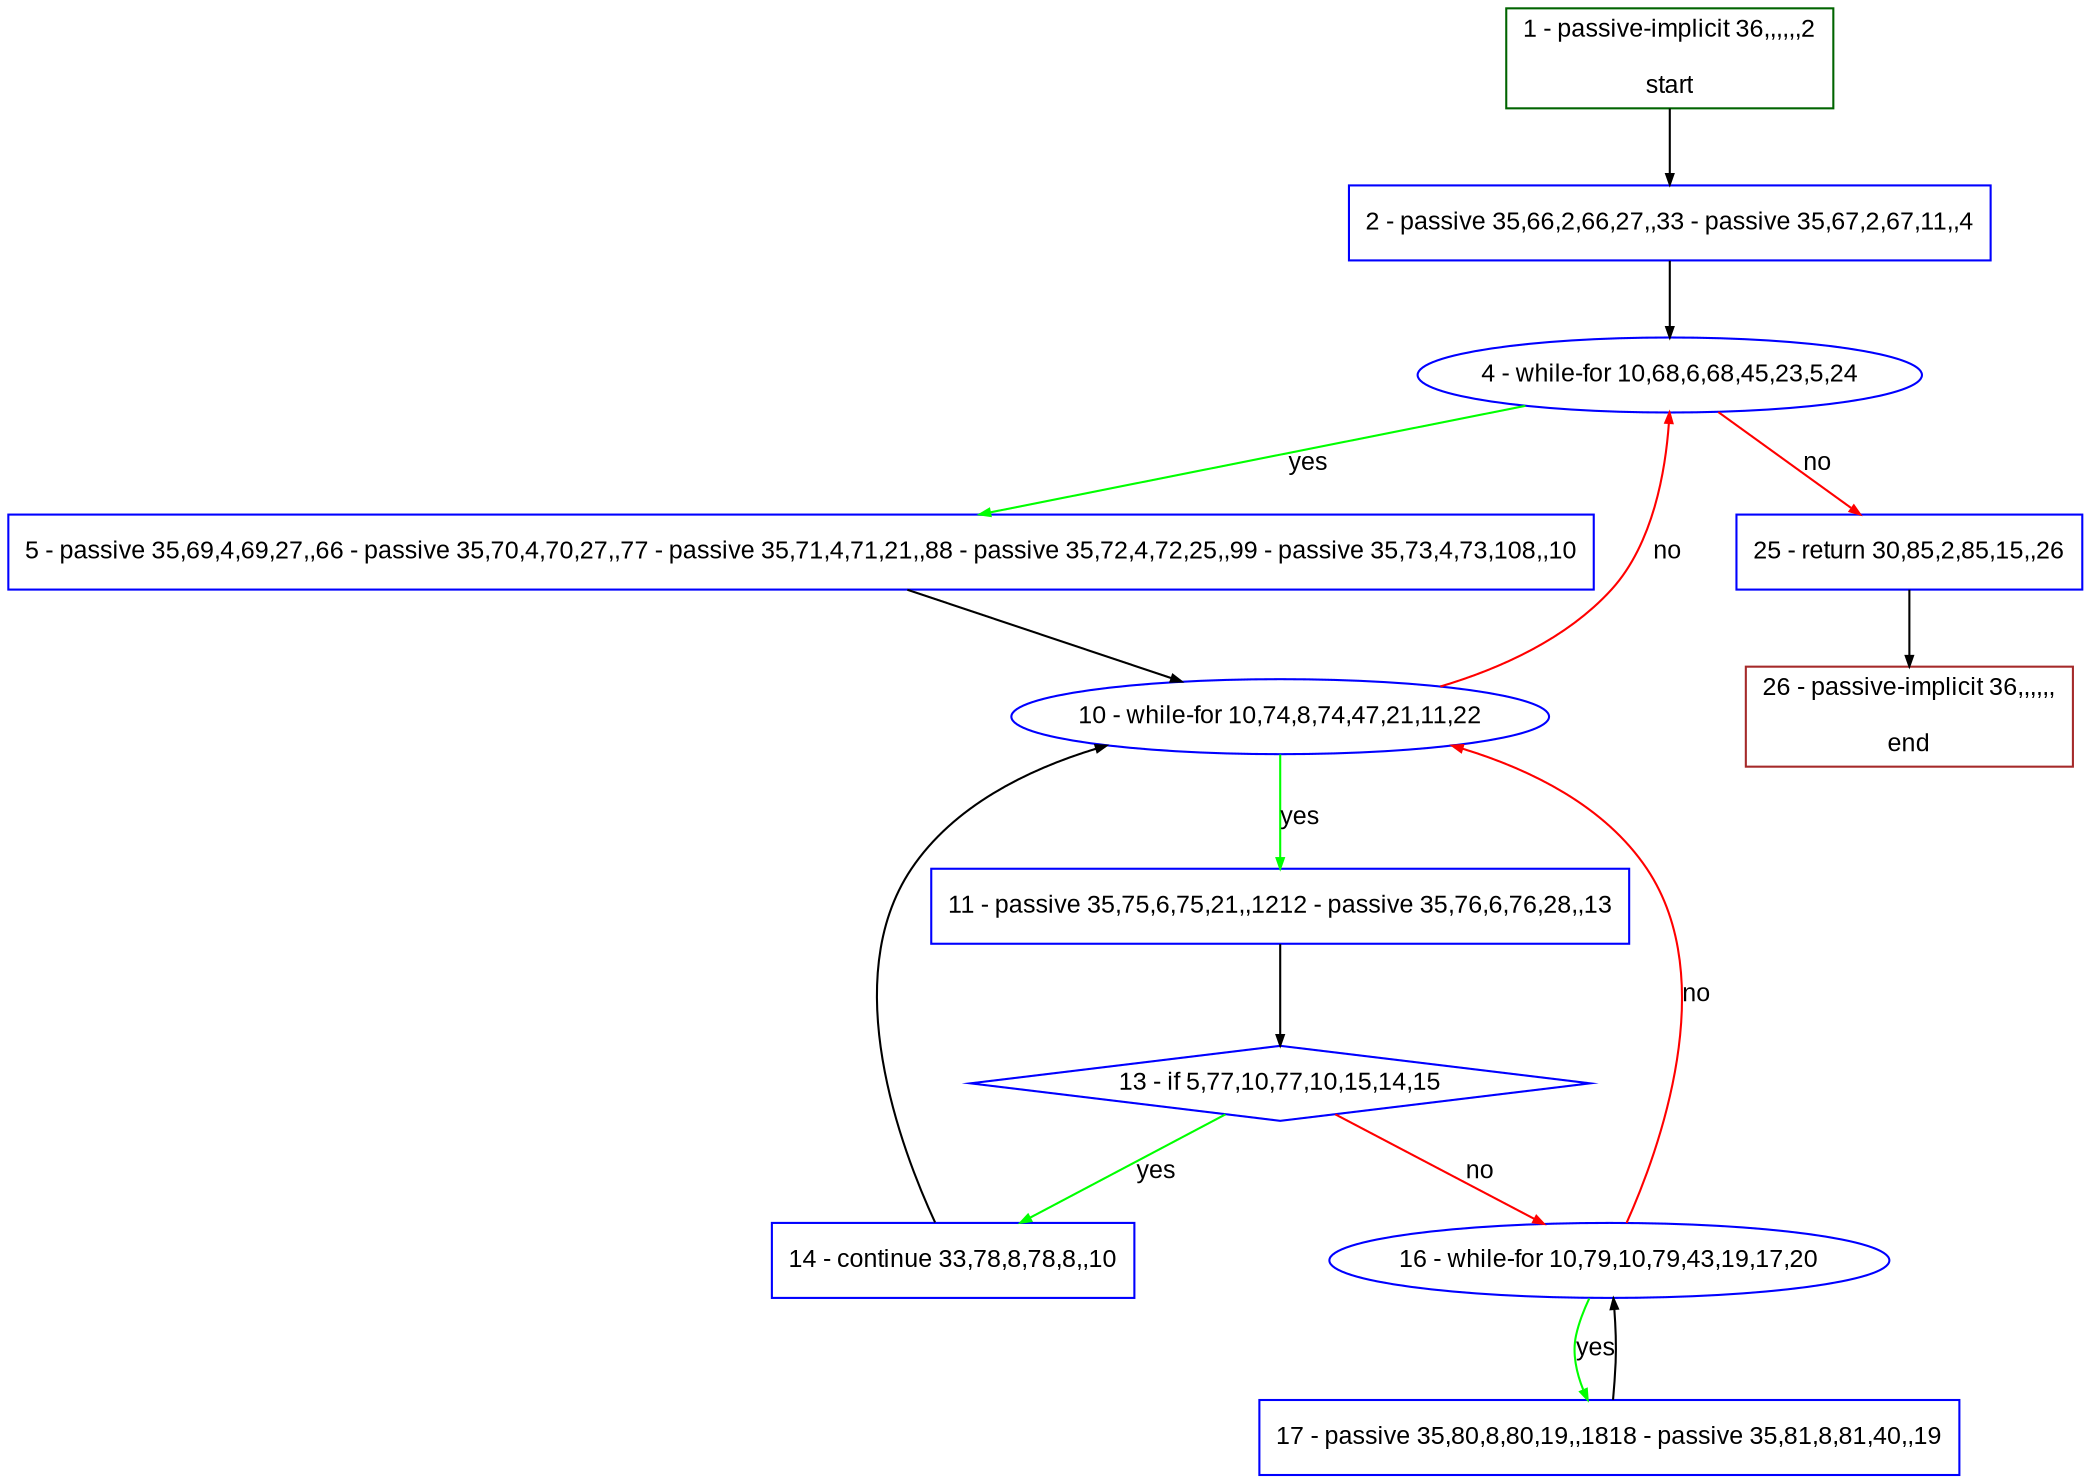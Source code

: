digraph "" {
  graph [pack="true", label="", fontsize="12", packmode="clust", fontname="Arial", fillcolor="#FFFFCC", bgcolor="white", style="rounded,filled", compound="true"];
  node [node_initialized="no", label="", color="grey", fontsize="12", fillcolor="white", fontname="Arial", style="filled", shape="rectangle", compound="true", fixedsize="false"];
  edge [fontcolor="black", arrowhead="normal", arrowtail="none", arrowsize="0.5", ltail="", label="", color="black", fontsize="12", lhead="", fontname="Arial", dir="forward", compound="true"];
  __N1 [label="2 - passive 35,66,2,66,27,,33 - passive 35,67,2,67,11,,4", color="#0000ff", fillcolor="#ffffff", style="filled", shape="box"];
  __N2 [label="1 - passive-implicit 36,,,,,,2\n\nstart", color="#006400", fillcolor="#ffffff", style="filled", shape="box"];
  __N3 [label="4 - while-for 10,68,6,68,45,23,5,24", color="#0000ff", fillcolor="#ffffff", style="filled", shape="oval"];
  __N4 [label="5 - passive 35,69,4,69,27,,66 - passive 35,70,4,70,27,,77 - passive 35,71,4,71,21,,88 - passive 35,72,4,72,25,,99 - passive 35,73,4,73,108,,10", color="#0000ff", fillcolor="#ffffff", style="filled", shape="box"];
  __N5 [label="25 - return 30,85,2,85,15,,26", color="#0000ff", fillcolor="#ffffff", style="filled", shape="box"];
  __N6 [label="10 - while-for 10,74,8,74,47,21,11,22", color="#0000ff", fillcolor="#ffffff", style="filled", shape="oval"];
  __N7 [label="11 - passive 35,75,6,75,21,,1212 - passive 35,76,6,76,28,,13", color="#0000ff", fillcolor="#ffffff", style="filled", shape="box"];
  __N8 [label="13 - if 5,77,10,77,10,15,14,15", color="#0000ff", fillcolor="#ffffff", style="filled", shape="diamond"];
  __N9 [label="14 - continue 33,78,8,78,8,,10", color="#0000ff", fillcolor="#ffffff", style="filled", shape="box"];
  __N10 [label="16 - while-for 10,79,10,79,43,19,17,20", color="#0000ff", fillcolor="#ffffff", style="filled", shape="oval"];
  __N11 [label="17 - passive 35,80,8,80,19,,1818 - passive 35,81,8,81,40,,19", color="#0000ff", fillcolor="#ffffff", style="filled", shape="box"];
  __N12 [label="26 - passive-implicit 36,,,,,,\n\nend", color="#a52a2a", fillcolor="#ffffff", style="filled", shape="box"];
  __N2 -> __N1 [arrowhead="normal", arrowtail="none", color="#000000", label="", dir="forward"];
  __N1 -> __N3 [arrowhead="normal", arrowtail="none", color="#000000", label="", dir="forward"];
  __N3 -> __N4 [arrowhead="normal", arrowtail="none", color="#00ff00", label="yes", dir="forward"];
  __N3 -> __N5 [arrowhead="normal", arrowtail="none", color="#ff0000", label="no", dir="forward"];
  __N4 -> __N6 [arrowhead="normal", arrowtail="none", color="#000000", label="", dir="forward"];
  __N6 -> __N3 [arrowhead="normal", arrowtail="none", color="#ff0000", label="no", dir="forward"];
  __N6 -> __N7 [arrowhead="normal", arrowtail="none", color="#00ff00", label="yes", dir="forward"];
  __N7 -> __N8 [arrowhead="normal", arrowtail="none", color="#000000", label="", dir="forward"];
  __N8 -> __N9 [arrowhead="normal", arrowtail="none", color="#00ff00", label="yes", dir="forward"];
  __N8 -> __N10 [arrowhead="normal", arrowtail="none", color="#ff0000", label="no", dir="forward"];
  __N9 -> __N6 [arrowhead="normal", arrowtail="none", color="#000000", label="", dir="forward"];
  __N10 -> __N6 [arrowhead="normal", arrowtail="none", color="#ff0000", label="no", dir="forward"];
  __N10 -> __N11 [arrowhead="normal", arrowtail="none", color="#00ff00", label="yes", dir="forward"];
  __N11 -> __N10 [arrowhead="normal", arrowtail="none", color="#000000", label="", dir="forward"];
  __N5 -> __N12 [arrowhead="normal", arrowtail="none", color="#000000", label="", dir="forward"];
}
